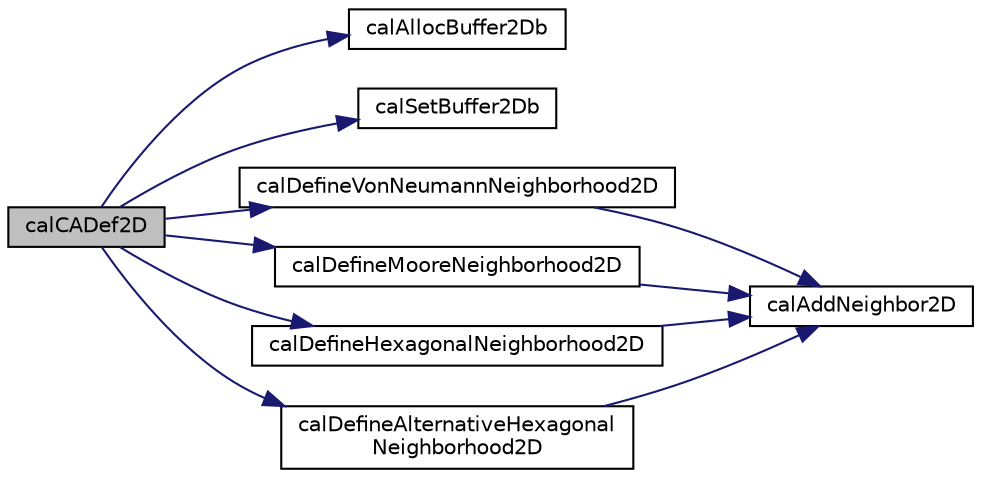 digraph "calCADef2D"
{
  edge [fontname="Helvetica",fontsize="10",labelfontname="Helvetica",labelfontsize="10"];
  node [fontname="Helvetica",fontsize="10",shape=record];
  rankdir="LR";
  Node1 [label="calCADef2D",height=0.2,width=0.4,color="black", fillcolor="grey75", style="filled" fontcolor="black"];
  Node1 -> Node2 [color="midnightblue",fontsize="10",style="solid",fontname="Helvetica"];
  Node2 [label="calAllocBuffer2Db",height=0.2,width=0.4,color="black", fillcolor="white", style="filled",URL="$cal2_d_buffer_8c.html#a1f3c0c15c51f03a2981a2110bd90c8f0",tooltip="Allocates a byte linearized matrix. "];
  Node1 -> Node3 [color="midnightblue",fontsize="10",style="solid",fontname="Helvetica"];
  Node3 [label="calSetBuffer2Db",height=0.2,width=0.4,color="black", fillcolor="white", style="filled",URL="$cal2_d_buffer_8c.html#a7a28a5f09d3c7d574226de259e15b1c1",tooltip="Sets a byte matrix to a constant value. "];
  Node1 -> Node4 [color="midnightblue",fontsize="10",style="solid",fontname="Helvetica"];
  Node4 [label="calDefineVonNeumannNeighborhood2D",height=0.2,width=0.4,color="black", fillcolor="white", style="filled",URL="$cal2_d_8c.html#a8d8b05f5fb9c9dceacd6372e2e2800de",tooltip="Builds the pre-defined von Neumann neighborhood. "];
  Node4 -> Node5 [color="midnightblue",fontsize="10",style="solid",fontname="Helvetica"];
  Node5 [label="calAddNeighbor2D",height=0.2,width=0.4,color="black", fillcolor="white", style="filled",URL="$cal2_d_8c.html#aefa00a4ef2f35896b0f5f837aa351cf8",tooltip="Adds a neighbour to CALModel2D::X and updates the value of CALModel2D::sizeof_X. "];
  Node1 -> Node6 [color="midnightblue",fontsize="10",style="solid",fontname="Helvetica"];
  Node6 [label="calDefineMooreNeighborhood2D",height=0.2,width=0.4,color="black", fillcolor="white", style="filled",URL="$cal2_d_8c.html#a272cd8480019a5457eb6a7862af7f5de",tooltip="Builds the pre-defined Moore neighborhood. "];
  Node6 -> Node5 [color="midnightblue",fontsize="10",style="solid",fontname="Helvetica"];
  Node1 -> Node7 [color="midnightblue",fontsize="10",style="solid",fontname="Helvetica"];
  Node7 [label="calDefineHexagonalNeighborhood2D",height=0.2,width=0.4,color="black", fillcolor="white", style="filled",URL="$cal2_d_8c.html#a89dddc242383570f02545775f1c7e43d",tooltip="Builds the pre-defined Moore hexagonal neighborhood. "];
  Node7 -> Node5 [color="midnightblue",fontsize="10",style="solid",fontname="Helvetica"];
  Node1 -> Node8 [color="midnightblue",fontsize="10",style="solid",fontname="Helvetica"];
  Node8 [label="calDefineAlternativeHexagonal\lNeighborhood2D",height=0.2,width=0.4,color="black", fillcolor="white", style="filled",URL="$cal2_d_8c.html#a5c40e47aee64f08c66aef13ef93ca465",tooltip="Builds the pre-defined Moore hexagonal neighborhood. "];
  Node8 -> Node5 [color="midnightblue",fontsize="10",style="solid",fontname="Helvetica"];
}
